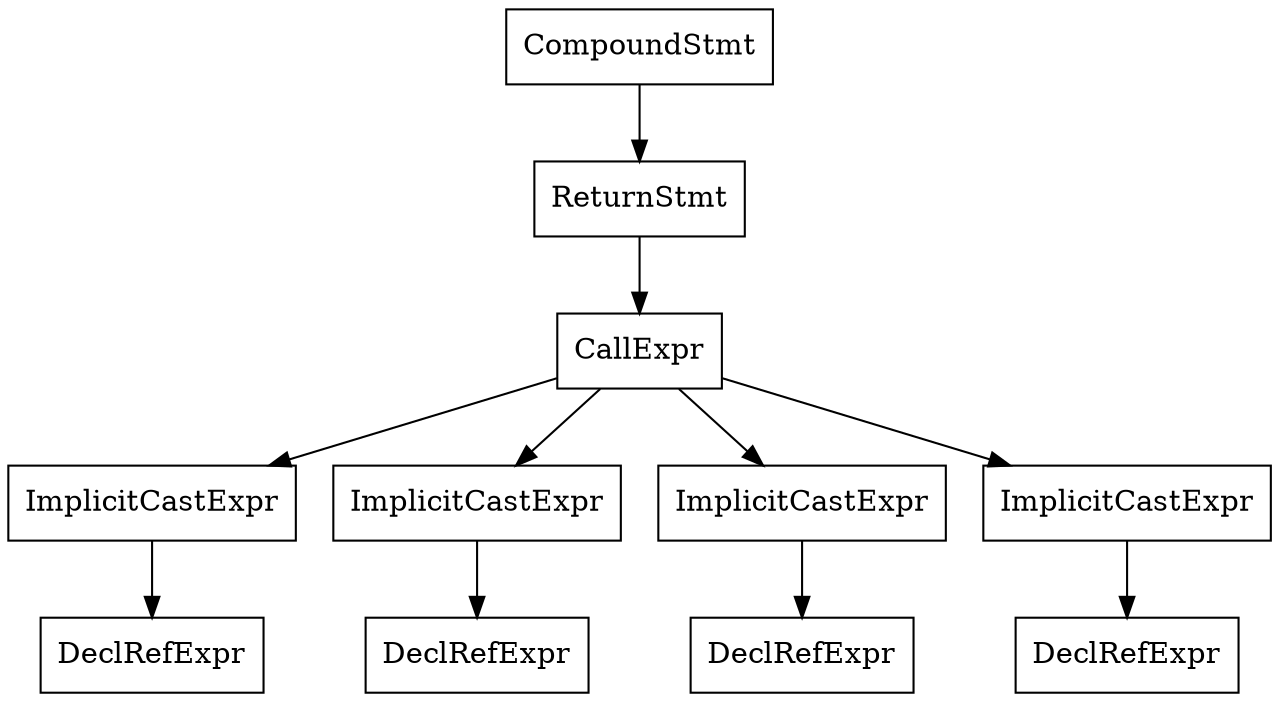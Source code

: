 digraph unnamed {

	Node0x55ac90f36a70 [shape=record,label="{CompoundStmt}"];
	Node0x55ac90f36a70 -> Node0x55ac90f36a60;
	Node0x55ac90f36a60 [shape=record,label="{ReturnStmt}"];
	Node0x55ac90f36a60 -> Node0x55ac90f369e0;
	Node0x55ac90f369e0 [shape=record,label="{CallExpr}"];
	Node0x55ac90f369e0 -> Node0x55ac90f369c8;
	Node0x55ac90f369e0 -> Node0x55ac90f36a18;
	Node0x55ac90f369e0 -> Node0x55ac90f36a30;
	Node0x55ac90f369e0 -> Node0x55ac90f36a48;
	Node0x55ac90f369c8 [shape=record,label="{ImplicitCastExpr}"];
	Node0x55ac90f369c8 -> Node0x55ac90f36950;
	Node0x55ac90f36950 [shape=record,label="{DeclRefExpr}"];
	Node0x55ac90f36a18 [shape=record,label="{ImplicitCastExpr}"];
	Node0x55ac90f36a18 -> Node0x55ac90f368f0;
	Node0x55ac90f368f0 [shape=record,label="{DeclRefExpr}"];
	Node0x55ac90f36a30 [shape=record,label="{ImplicitCastExpr}"];
	Node0x55ac90f36a30 -> Node0x55ac90f36910;
	Node0x55ac90f36910 [shape=record,label="{DeclRefExpr}"];
	Node0x55ac90f36a48 [shape=record,label="{ImplicitCastExpr}"];
	Node0x55ac90f36a48 -> Node0x55ac90f36930;
	Node0x55ac90f36930 [shape=record,label="{DeclRefExpr}"];
}
